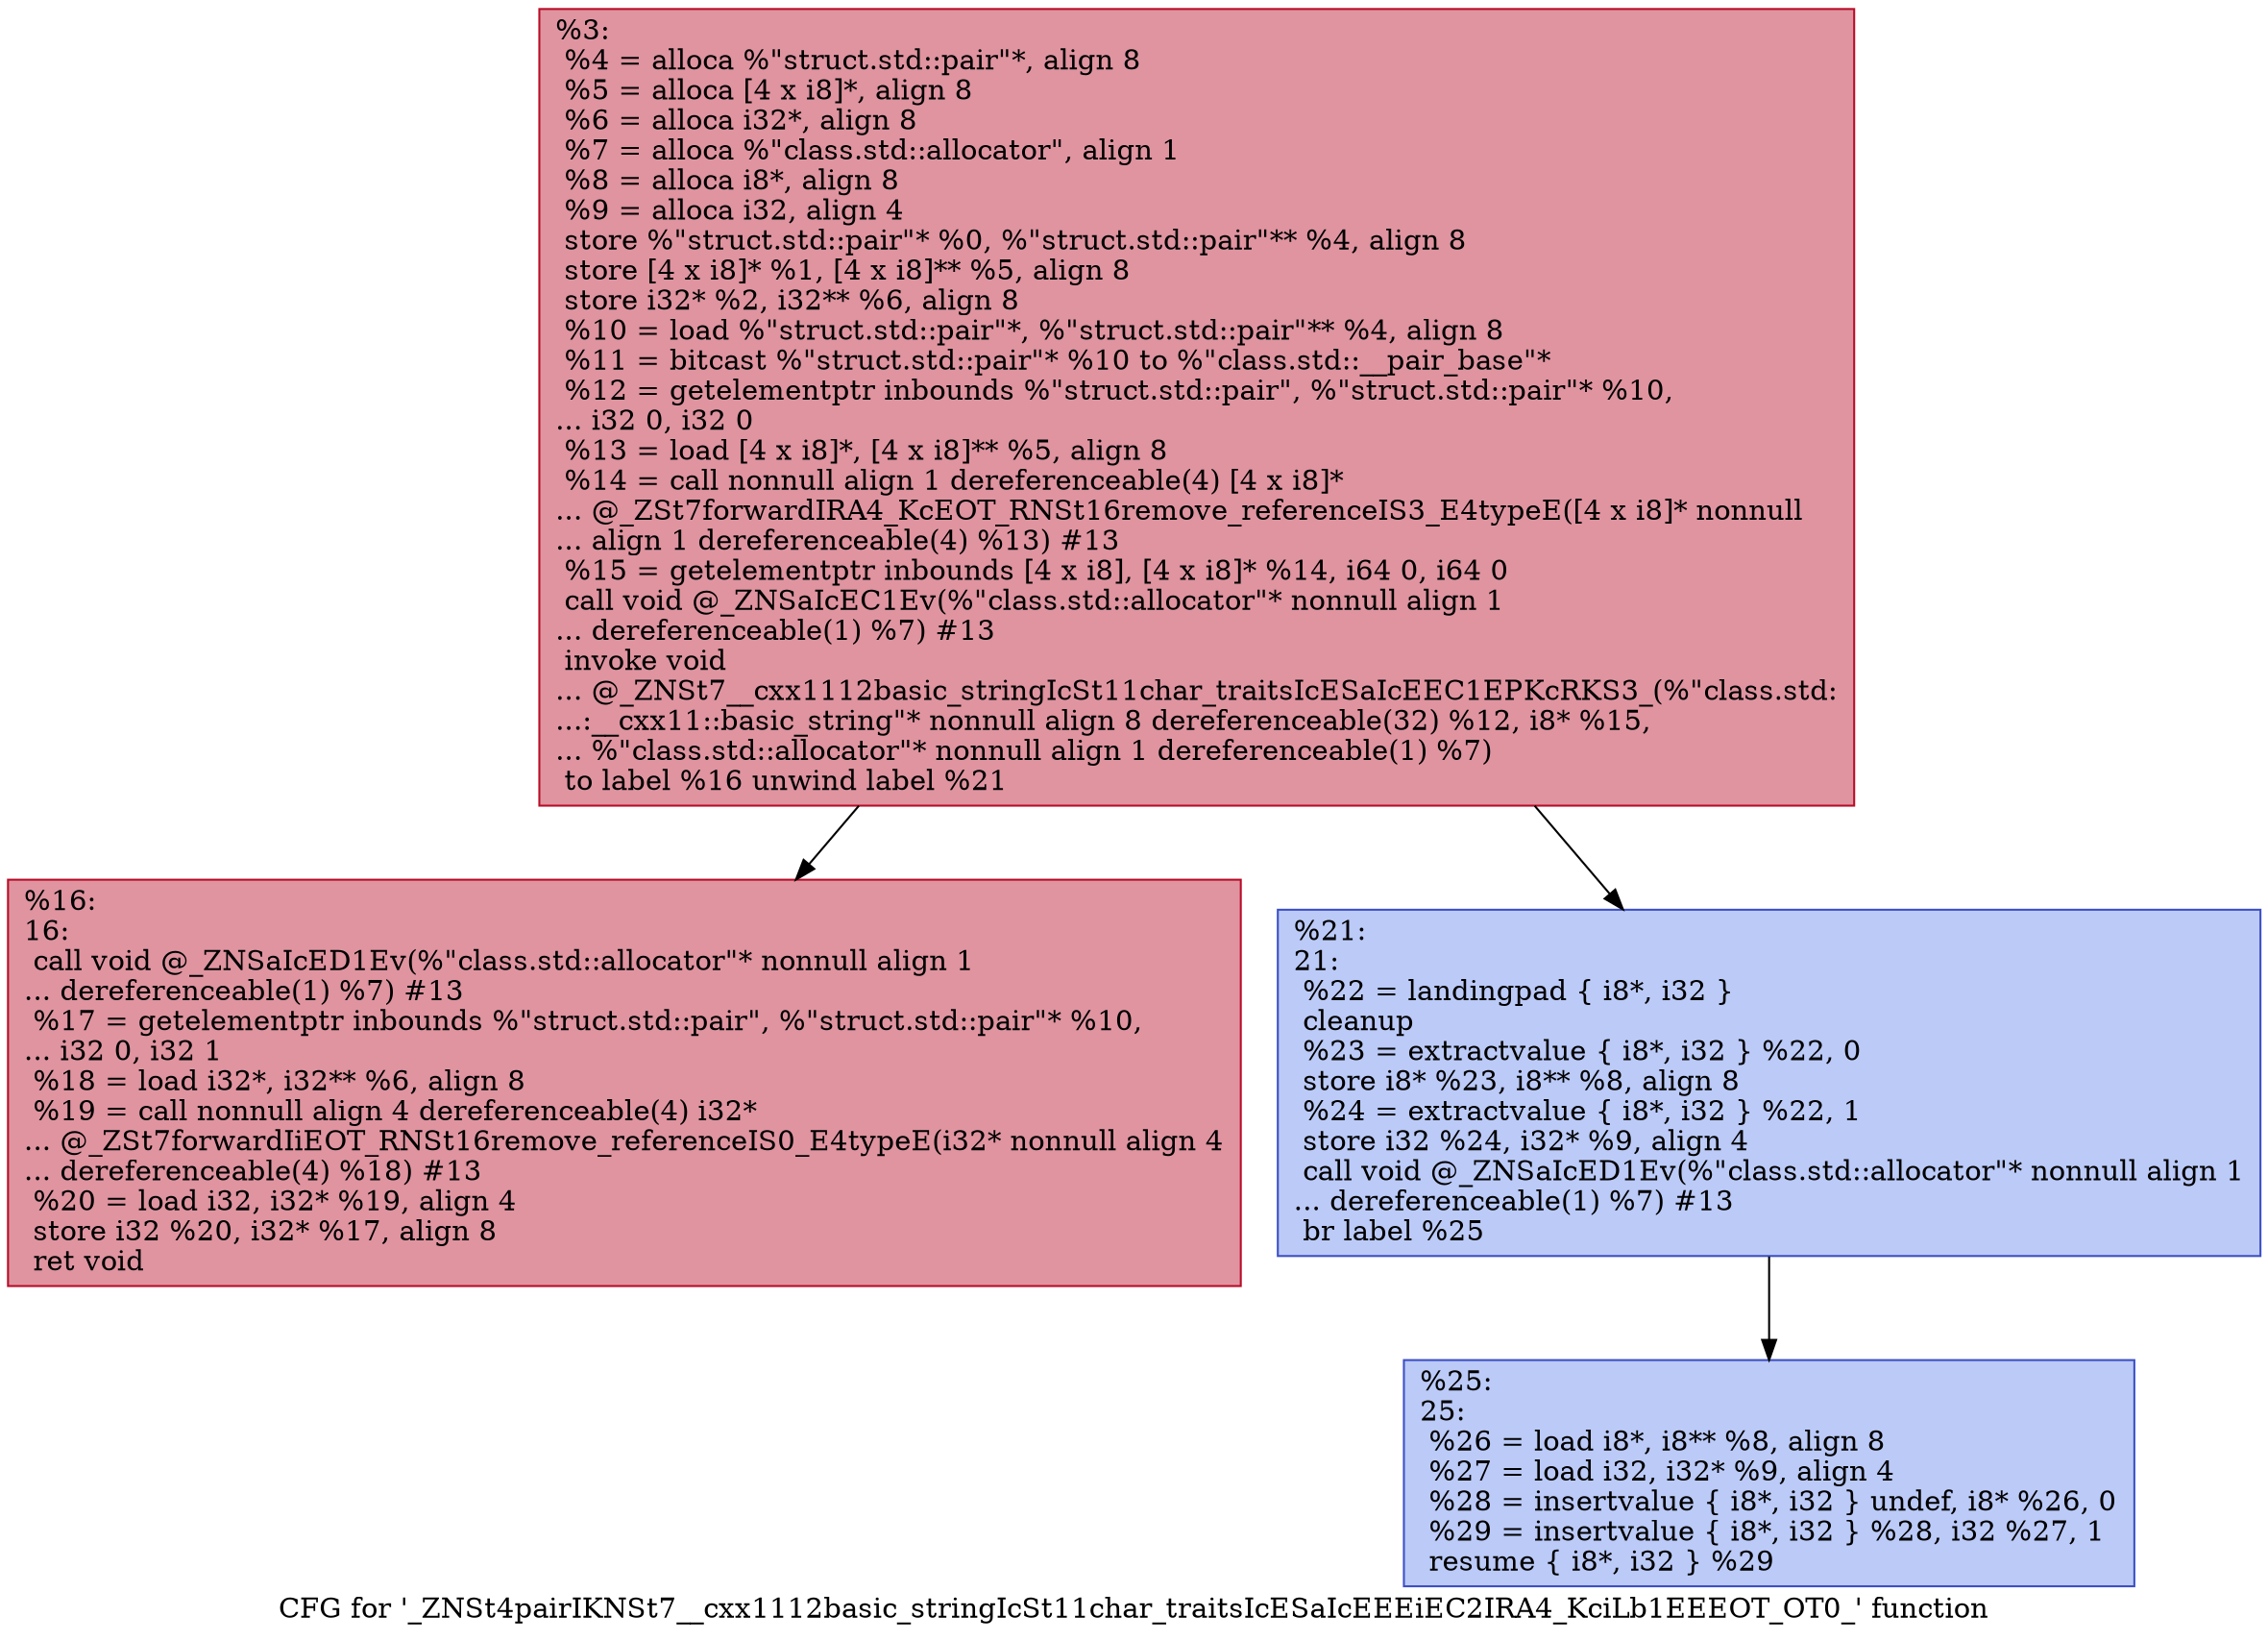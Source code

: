 digraph "CFG for '_ZNSt4pairIKNSt7__cxx1112basic_stringIcSt11char_traitsIcESaIcEEEiEC2IRA4_KciLb1EEEOT_OT0_' function" {
	label="CFG for '_ZNSt4pairIKNSt7__cxx1112basic_stringIcSt11char_traitsIcESaIcEEEiEC2IRA4_KciLb1EEEOT_OT0_' function";

	Node0x55a8467aa130 [shape=record,color="#b70d28ff", style=filled, fillcolor="#b70d2870",label="{%3:\l  %4 = alloca %\"struct.std::pair\"*, align 8\l  %5 = alloca [4 x i8]*, align 8\l  %6 = alloca i32*, align 8\l  %7 = alloca %\"class.std::allocator\", align 1\l  %8 = alloca i8*, align 8\l  %9 = alloca i32, align 4\l  store %\"struct.std::pair\"* %0, %\"struct.std::pair\"** %4, align 8\l  store [4 x i8]* %1, [4 x i8]** %5, align 8\l  store i32* %2, i32** %6, align 8\l  %10 = load %\"struct.std::pair\"*, %\"struct.std::pair\"** %4, align 8\l  %11 = bitcast %\"struct.std::pair\"* %10 to %\"class.std::__pair_base\"*\l  %12 = getelementptr inbounds %\"struct.std::pair\", %\"struct.std::pair\"* %10,\l... i32 0, i32 0\l  %13 = load [4 x i8]*, [4 x i8]** %5, align 8\l  %14 = call nonnull align 1 dereferenceable(4) [4 x i8]*\l... @_ZSt7forwardIRA4_KcEOT_RNSt16remove_referenceIS3_E4typeE([4 x i8]* nonnull\l... align 1 dereferenceable(4) %13) #13\l  %15 = getelementptr inbounds [4 x i8], [4 x i8]* %14, i64 0, i64 0\l  call void @_ZNSaIcEC1Ev(%\"class.std::allocator\"* nonnull align 1\l... dereferenceable(1) %7) #13\l  invoke void\l... @_ZNSt7__cxx1112basic_stringIcSt11char_traitsIcESaIcEEC1EPKcRKS3_(%\"class.std:\l...:__cxx11::basic_string\"* nonnull align 8 dereferenceable(32) %12, i8* %15,\l... %\"class.std::allocator\"* nonnull align 1 dereferenceable(1) %7)\l          to label %16 unwind label %21\l}"];
	Node0x55a8467aa130 -> Node0x55a8467aaaf0;
	Node0x55a8467aa130 -> Node0x55a8467aab40;
	Node0x55a8467aaaf0 [shape=record,color="#b70d28ff", style=filled, fillcolor="#b70d2870",label="{%16:\l16:                                               \l  call void @_ZNSaIcED1Ev(%\"class.std::allocator\"* nonnull align 1\l... dereferenceable(1) %7) #13\l  %17 = getelementptr inbounds %\"struct.std::pair\", %\"struct.std::pair\"* %10,\l... i32 0, i32 1\l  %18 = load i32*, i32** %6, align 8\l  %19 = call nonnull align 4 dereferenceable(4) i32*\l... @_ZSt7forwardIiEOT_RNSt16remove_referenceIS0_E4typeE(i32* nonnull align 4\l... dereferenceable(4) %18) #13\l  %20 = load i32, i32* %19, align 4\l  store i32 %20, i32* %17, align 8\l  ret void\l}"];
	Node0x55a8467aab40 [shape=record,color="#3d50c3ff", style=filled, fillcolor="#6687ed70",label="{%21:\l21:                                               \l  %22 = landingpad \{ i8*, i32 \}\l          cleanup\l  %23 = extractvalue \{ i8*, i32 \} %22, 0\l  store i8* %23, i8** %8, align 8\l  %24 = extractvalue \{ i8*, i32 \} %22, 1\l  store i32 %24, i32* %9, align 4\l  call void @_ZNSaIcED1Ev(%\"class.std::allocator\"* nonnull align 1\l... dereferenceable(1) %7) #13\l  br label %25\l}"];
	Node0x55a8467aab40 -> Node0x55a8467ab480;
	Node0x55a8467ab480 [shape=record,color="#3d50c3ff", style=filled, fillcolor="#6687ed70",label="{%25:\l25:                                               \l  %26 = load i8*, i8** %8, align 8\l  %27 = load i32, i32* %9, align 4\l  %28 = insertvalue \{ i8*, i32 \} undef, i8* %26, 0\l  %29 = insertvalue \{ i8*, i32 \} %28, i32 %27, 1\l  resume \{ i8*, i32 \} %29\l}"];
}
